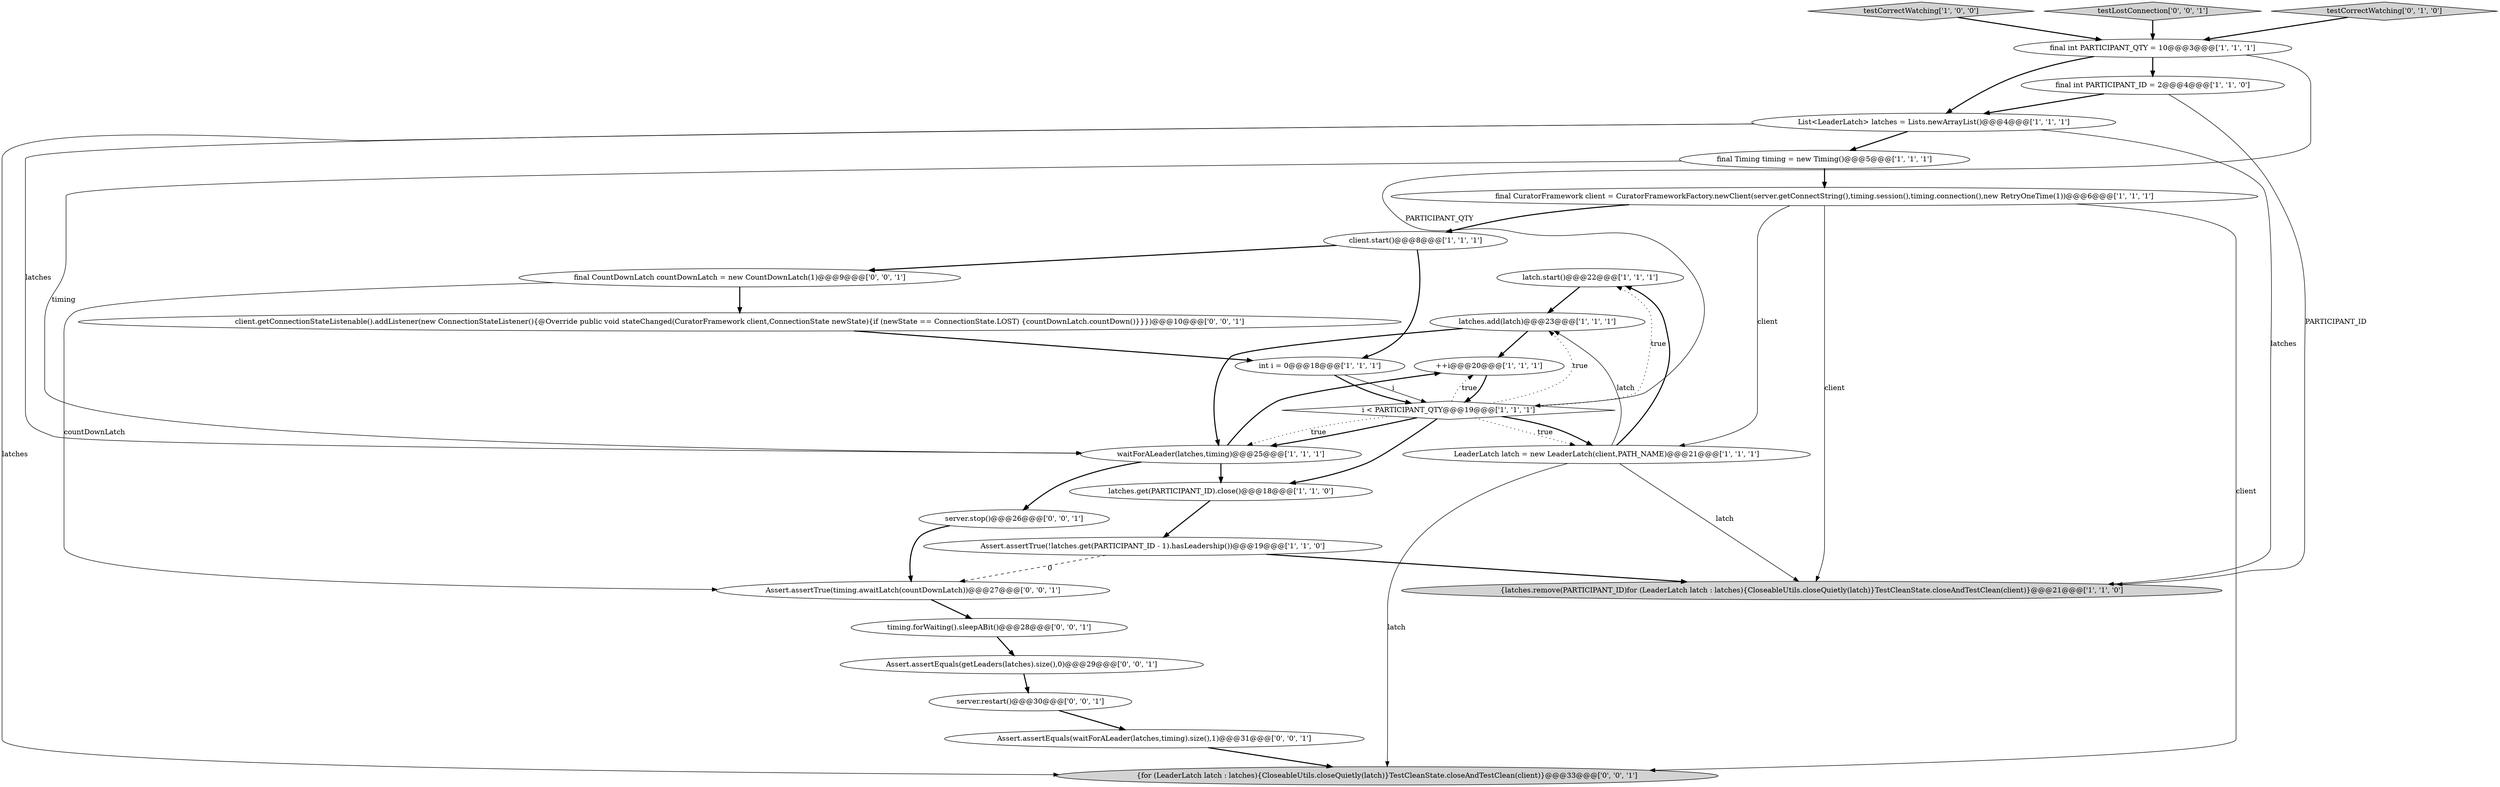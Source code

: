 digraph {
12 [style = filled, label = "latch.start()@@@22@@@['1', '1', '1']", fillcolor = white, shape = ellipse image = "AAA0AAABBB1BBB"];
25 [style = filled, label = "Assert.assertTrue(timing.awaitLatch(countDownLatch))@@@27@@@['0', '0', '1']", fillcolor = white, shape = ellipse image = "AAA0AAABBB3BBB"];
21 [style = filled, label = "client.getConnectionStateListenable().addListener(new ConnectionStateListener(){@Override public void stateChanged(CuratorFramework client,ConnectionState newState){if (newState == ConnectionState.LOST) {countDownLatch.countDown()}}})@@@10@@@['0', '0', '1']", fillcolor = white, shape = ellipse image = "AAA0AAABBB3BBB"];
4 [style = filled, label = "final CuratorFramework client = CuratorFrameworkFactory.newClient(server.getConnectString(),timing.session(),timing.connection(),new RetryOneTime(1))@@@6@@@['1', '1', '1']", fillcolor = white, shape = ellipse image = "AAA0AAABBB1BBB"];
19 [style = filled, label = "{for (LeaderLatch latch : latches){CloseableUtils.closeQuietly(latch)}TestCleanState.closeAndTestClean(client)}@@@33@@@['0', '0', '1']", fillcolor = lightgray, shape = ellipse image = "AAA0AAABBB3BBB"];
9 [style = filled, label = "final int PARTICIPANT_ID = 2@@@4@@@['1', '1', '0']", fillcolor = white, shape = ellipse image = "AAA0AAABBB1BBB"];
1 [style = filled, label = "++i@@@20@@@['1', '1', '1']", fillcolor = white, shape = ellipse image = "AAA0AAABBB1BBB"];
10 [style = filled, label = "testCorrectWatching['1', '0', '0']", fillcolor = lightgray, shape = diamond image = "AAA0AAABBB1BBB"];
5 [style = filled, label = "final int PARTICIPANT_QTY = 10@@@3@@@['1', '1', '1']", fillcolor = white, shape = ellipse image = "AAA0AAABBB1BBB"];
16 [style = filled, label = "latches.add(latch)@@@23@@@['1', '1', '1']", fillcolor = white, shape = ellipse image = "AAA0AAABBB1BBB"];
8 [style = filled, label = "waitForALeader(latches,timing)@@@25@@@['1', '1', '1']", fillcolor = white, shape = ellipse image = "AAA0AAABBB1BBB"];
23 [style = filled, label = "server.restart()@@@30@@@['0', '0', '1']", fillcolor = white, shape = ellipse image = "AAA0AAABBB3BBB"];
6 [style = filled, label = "latches.get(PARTICIPANT_ID).close()@@@18@@@['1', '1', '0']", fillcolor = white, shape = ellipse image = "AAA0AAABBB1BBB"];
7 [style = filled, label = "List<LeaderLatch> latches = Lists.newArrayList()@@@4@@@['1', '1', '1']", fillcolor = white, shape = ellipse image = "AAA0AAABBB1BBB"];
2 [style = filled, label = "{latches.remove(PARTICIPANT_ID)for (LeaderLatch latch : latches){CloseableUtils.closeQuietly(latch)}TestCleanState.closeAndTestClean(client)}@@@21@@@['1', '1', '0']", fillcolor = lightgray, shape = ellipse image = "AAA0AAABBB1BBB"];
24 [style = filled, label = "server.stop()@@@26@@@['0', '0', '1']", fillcolor = white, shape = ellipse image = "AAA0AAABBB3BBB"];
14 [style = filled, label = "i < PARTICIPANT_QTY@@@19@@@['1', '1', '1']", fillcolor = white, shape = diamond image = "AAA0AAABBB1BBB"];
11 [style = filled, label = "client.start()@@@8@@@['1', '1', '1']", fillcolor = white, shape = ellipse image = "AAA0AAABBB1BBB"];
18 [style = filled, label = "testLostConnection['0', '0', '1']", fillcolor = lightgray, shape = diamond image = "AAA0AAABBB3BBB"];
0 [style = filled, label = "LeaderLatch latch = new LeaderLatch(client,PATH_NAME)@@@21@@@['1', '1', '1']", fillcolor = white, shape = ellipse image = "AAA0AAABBB1BBB"];
3 [style = filled, label = "int i = 0@@@18@@@['1', '1', '1']", fillcolor = white, shape = ellipse image = "AAA0AAABBB1BBB"];
15 [style = filled, label = "final Timing timing = new Timing()@@@5@@@['1', '1', '1']", fillcolor = white, shape = ellipse image = "AAA0AAABBB1BBB"];
17 [style = filled, label = "testCorrectWatching['0', '1', '0']", fillcolor = lightgray, shape = diamond image = "AAA0AAABBB2BBB"];
27 [style = filled, label = "final CountDownLatch countDownLatch = new CountDownLatch(1)@@@9@@@['0', '0', '1']", fillcolor = white, shape = ellipse image = "AAA0AAABBB3BBB"];
13 [style = filled, label = "Assert.assertTrue(!latches.get(PARTICIPANT_ID - 1).hasLeadership())@@@19@@@['1', '1', '0']", fillcolor = white, shape = ellipse image = "AAA0AAABBB1BBB"];
20 [style = filled, label = "Assert.assertEquals(getLeaders(latches).size(),0)@@@29@@@['0', '0', '1']", fillcolor = white, shape = ellipse image = "AAA0AAABBB3BBB"];
26 [style = filled, label = "timing.forWaiting().sleepABit()@@@28@@@['0', '0', '1']", fillcolor = white, shape = ellipse image = "AAA0AAABBB3BBB"];
22 [style = filled, label = "Assert.assertEquals(waitForALeader(latches,timing).size(),1)@@@31@@@['0', '0', '1']", fillcolor = white, shape = ellipse image = "AAA0AAABBB3BBB"];
23->22 [style = bold, label=""];
11->3 [style = bold, label=""];
20->23 [style = bold, label=""];
22->19 [style = bold, label=""];
9->2 [style = solid, label="PARTICIPANT_ID"];
7->2 [style = solid, label="latches"];
21->3 [style = bold, label=""];
14->0 [style = dotted, label="true"];
3->14 [style = bold, label=""];
5->7 [style = bold, label=""];
7->8 [style = solid, label="latches"];
14->1 [style = dotted, label="true"];
4->11 [style = bold, label=""];
25->26 [style = bold, label=""];
15->4 [style = bold, label=""];
26->20 [style = bold, label=""];
18->5 [style = bold, label=""];
16->8 [style = bold, label=""];
4->2 [style = solid, label="client"];
27->25 [style = solid, label="countDownLatch"];
14->16 [style = dotted, label="true"];
14->8 [style = dotted, label="true"];
6->13 [style = bold, label=""];
14->0 [style = bold, label=""];
8->6 [style = bold, label=""];
5->9 [style = bold, label=""];
1->14 [style = bold, label=""];
14->12 [style = dotted, label="true"];
15->8 [style = solid, label="timing"];
12->16 [style = bold, label=""];
8->1 [style = bold, label=""];
11->27 [style = bold, label=""];
16->1 [style = bold, label=""];
0->12 [style = bold, label=""];
4->0 [style = solid, label="client"];
13->25 [style = dashed, label="0"];
0->19 [style = solid, label="latch"];
14->8 [style = bold, label=""];
14->6 [style = bold, label=""];
7->19 [style = solid, label="latches"];
7->15 [style = bold, label=""];
24->25 [style = bold, label=""];
0->2 [style = solid, label="latch"];
4->19 [style = solid, label="client"];
8->24 [style = bold, label=""];
3->14 [style = solid, label="i"];
13->2 [style = bold, label=""];
5->14 [style = solid, label="PARTICIPANT_QTY"];
0->16 [style = solid, label="latch"];
10->5 [style = bold, label=""];
17->5 [style = bold, label=""];
27->21 [style = bold, label=""];
9->7 [style = bold, label=""];
}
